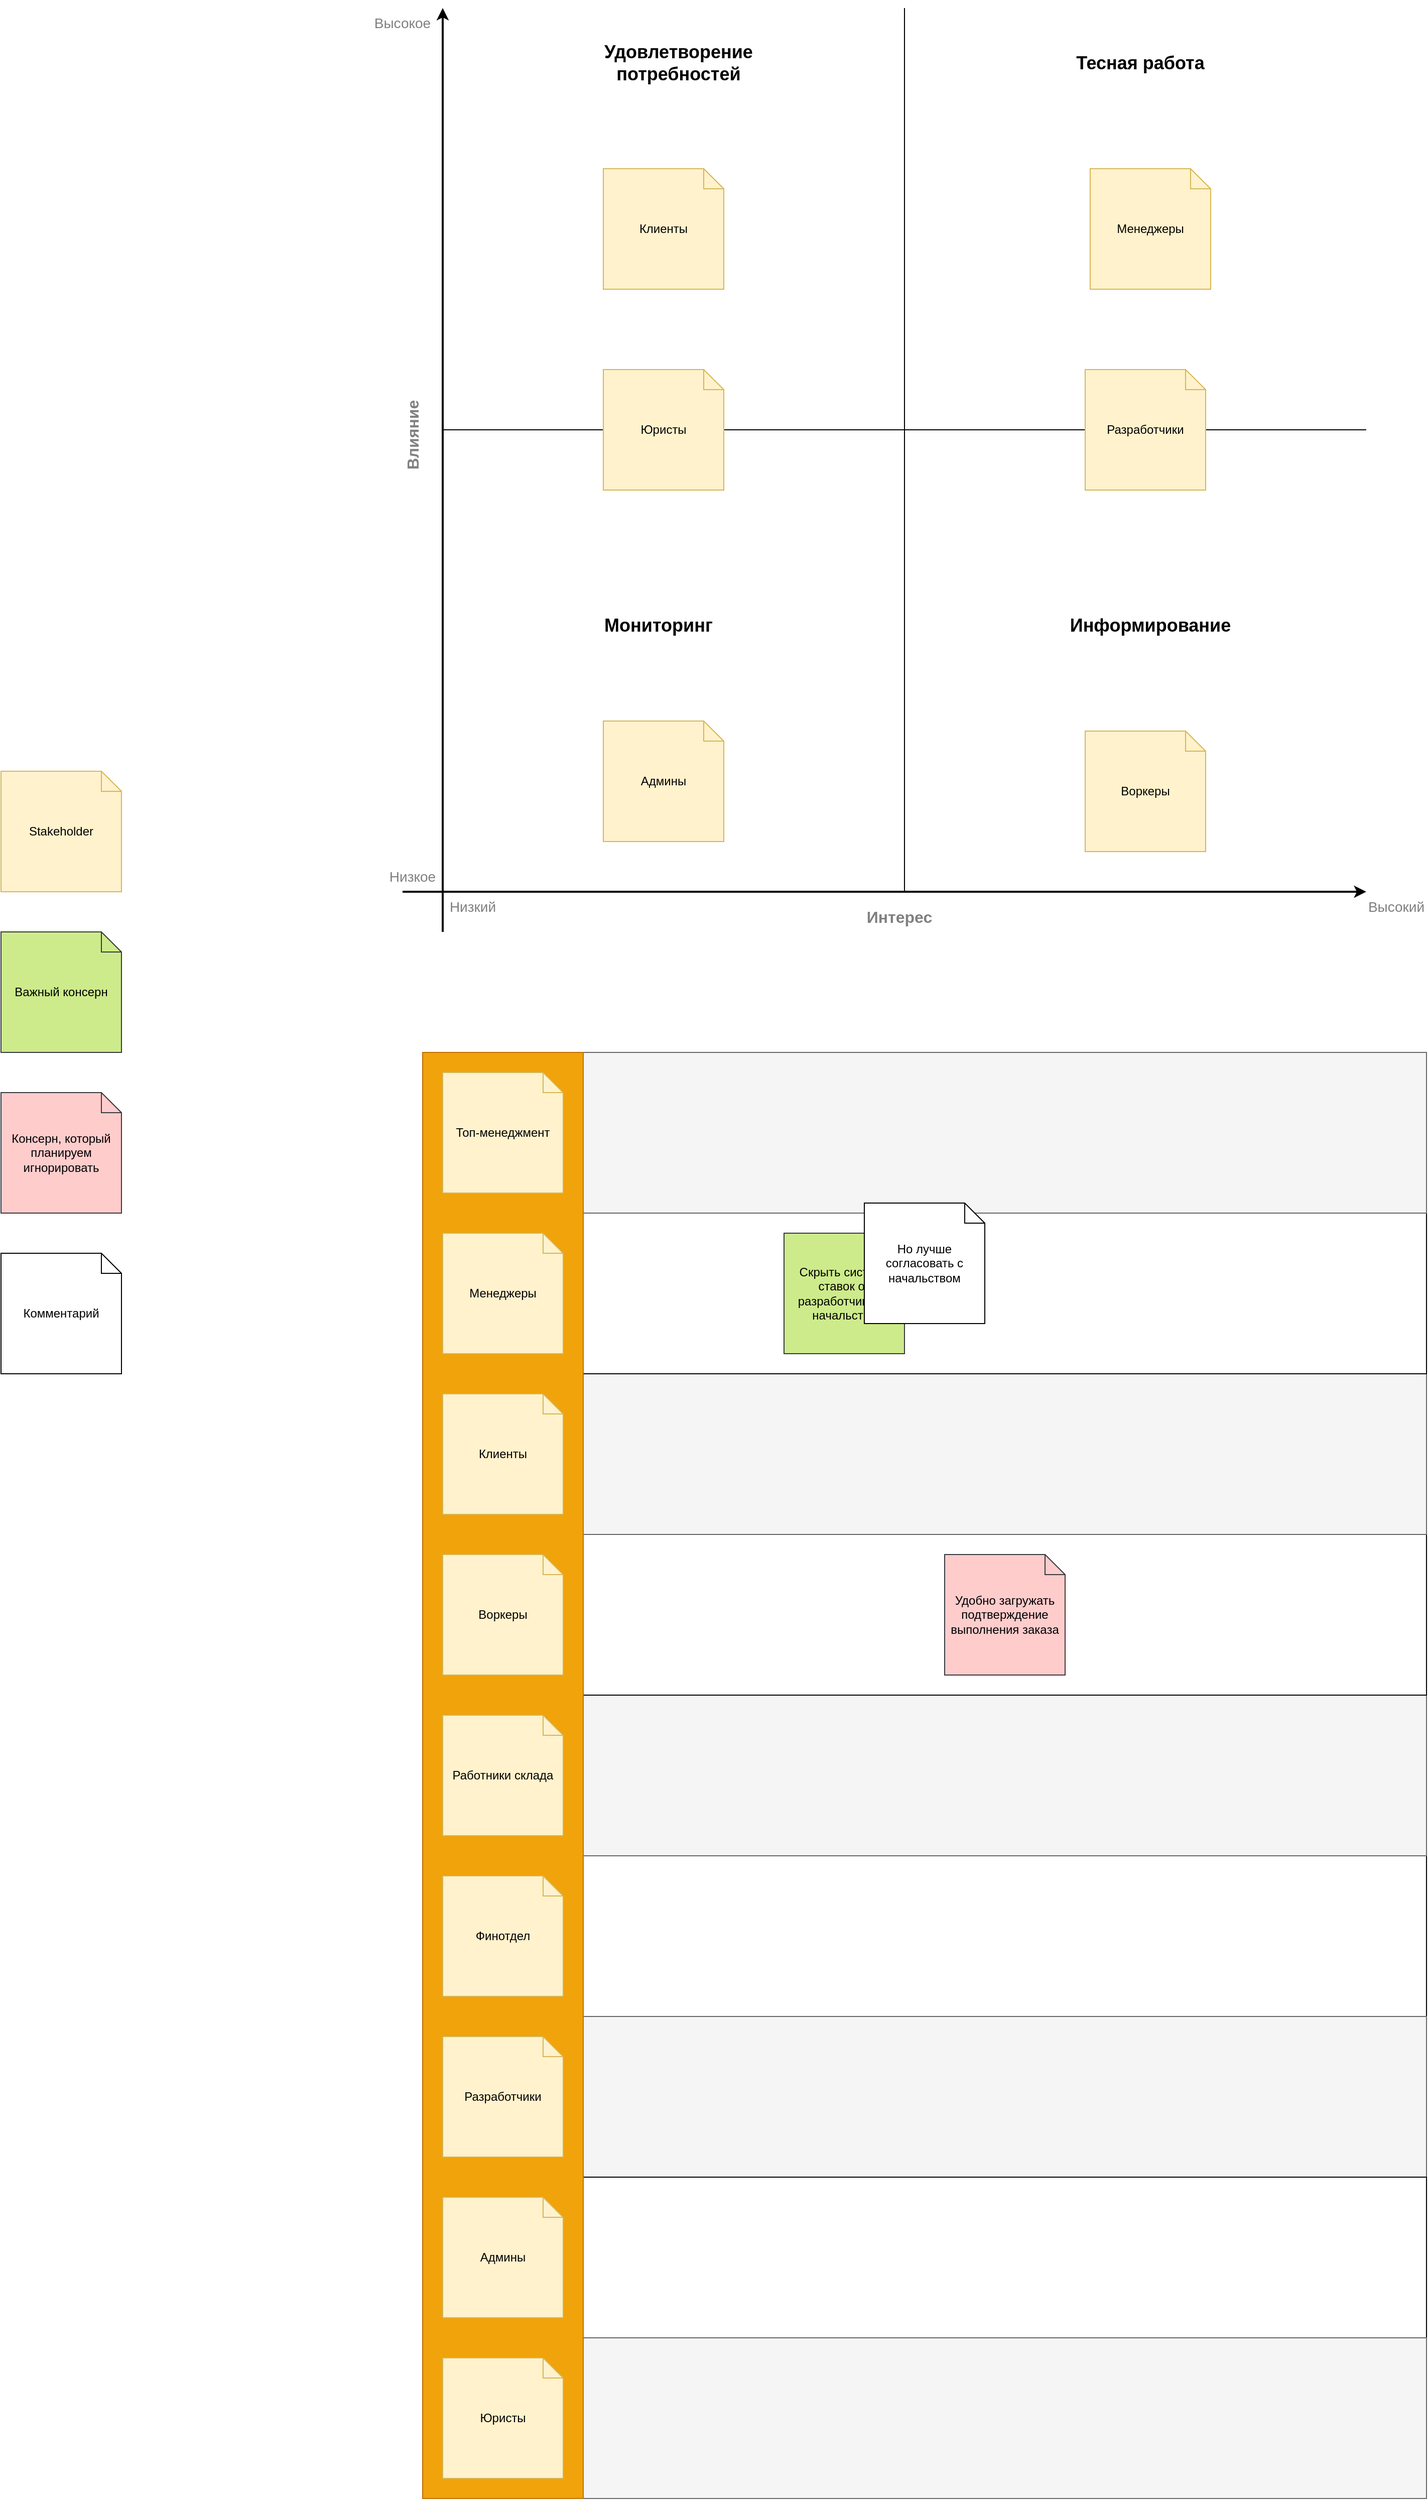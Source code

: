 <mxfile version="21.6.1" type="device">
  <diagram name="Страница 1" id="Hv0gqEWnPK5AWr8wop3A">
    <mxGraphModel dx="1857" dy="1543" grid="1" gridSize="10" guides="1" tooltips="1" connect="1" arrows="1" fold="1" page="1" pageScale="1" pageWidth="827" pageHeight="1169" math="0" shadow="0">
      <root>
        <mxCell id="0" />
        <mxCell id="1" parent="0" />
        <mxCell id="AfH9RlBbIOPUKOUQJtLM-1" value="" style="rounded=0;whiteSpace=wrap;html=1;fillStyle=auto;" vertex="1" parent="1">
          <mxGeometry x="620" y="1880" width="840" height="160" as="geometry" />
        </mxCell>
        <mxCell id="AfH9RlBbIOPUKOUQJtLM-2" value="" style="rounded=0;whiteSpace=wrap;html=1;fillStyle=auto;fillColor=#f5f5f5;fontColor=#333333;strokeColor=#666666;" vertex="1" parent="1">
          <mxGeometry x="620" y="2040" width="840" height="160" as="geometry" />
        </mxCell>
        <mxCell id="AfH9RlBbIOPUKOUQJtLM-3" value="" style="rounded=0;whiteSpace=wrap;html=1;fillStyle=auto;" vertex="1" parent="1">
          <mxGeometry x="620" y="2200" width="840" height="160" as="geometry" />
        </mxCell>
        <mxCell id="AfH9RlBbIOPUKOUQJtLM-4" value="" style="rounded=0;whiteSpace=wrap;html=1;fillStyle=auto;fillColor=#f5f5f5;fontColor=#333333;strokeColor=#666666;" vertex="1" parent="1">
          <mxGeometry x="620" y="2360" width="840" height="160" as="geometry" />
        </mxCell>
        <mxCell id="AfH9RlBbIOPUKOUQJtLM-5" value="" style="rounded=0;whiteSpace=wrap;html=1;fillStyle=auto;fillColor=#f5f5f5;fontColor=#333333;strokeColor=#666666;" vertex="1" parent="1">
          <mxGeometry x="620" y="1720" width="840" height="160" as="geometry" />
        </mxCell>
        <mxCell id="AfH9RlBbIOPUKOUQJtLM-6" value="" style="rounded=0;whiteSpace=wrap;html=1;fillStyle=auto;" vertex="1" parent="1">
          <mxGeometry x="620" y="1560" width="840" height="160" as="geometry" />
        </mxCell>
        <mxCell id="AfH9RlBbIOPUKOUQJtLM-7" value="" style="rounded=0;whiteSpace=wrap;html=1;fillColor=#f5f5f5;fontColor=#333333;strokeColor=#666666;" vertex="1" parent="1">
          <mxGeometry x="620" y="1400" width="840" height="160" as="geometry" />
        </mxCell>
        <mxCell id="AfH9RlBbIOPUKOUQJtLM-8" value="" style="rounded=0;whiteSpace=wrap;html=1;" vertex="1" parent="1">
          <mxGeometry x="620" y="1240" width="840" height="160" as="geometry" />
        </mxCell>
        <mxCell id="AfH9RlBbIOPUKOUQJtLM-9" value="" style="rounded=0;whiteSpace=wrap;html=1;fillColor=#f5f5f5;fontColor=#333333;strokeColor=#666666;" vertex="1" parent="1">
          <mxGeometry x="620" y="1080" width="840" height="160" as="geometry" />
        </mxCell>
        <mxCell id="AfH9RlBbIOPUKOUQJtLM-10" value="" style="rounded=0;whiteSpace=wrap;html=1;fillColor=#f0a30a;strokeColor=#BD7000;fontColor=#000000;" vertex="1" parent="1">
          <mxGeometry x="460" y="1080" width="160" height="1440" as="geometry" />
        </mxCell>
        <mxCell id="AfH9RlBbIOPUKOUQJtLM-11" value="Stakeholder" style="shape=note;size=20;whiteSpace=wrap;html=1;fillColor=#fff2cc;strokeColor=#d6b656;" vertex="1" parent="1">
          <mxGeometry x="40" y="800" width="120" height="120" as="geometry" />
        </mxCell>
        <mxCell id="AfH9RlBbIOPUKOUQJtLM-12" value="Топ-менеджмент" style="shape=note;size=20;whiteSpace=wrap;html=1;fillColor=#fff2cc;strokeColor=#d6b656;" vertex="1" parent="1">
          <mxGeometry x="480" y="1100" width="120" height="120" as="geometry" />
        </mxCell>
        <mxCell id="AfH9RlBbIOPUKOUQJtLM-13" value="Менеджеры" style="shape=note;size=20;whiteSpace=wrap;html=1;fillColor=#fff2cc;strokeColor=#d6b656;" vertex="1" parent="1">
          <mxGeometry x="480" y="1260" width="120" height="120" as="geometry" />
        </mxCell>
        <mxCell id="AfH9RlBbIOPUKOUQJtLM-14" value="Финотдел" style="shape=note;size=20;whiteSpace=wrap;html=1;fillColor=#fff2cc;strokeColor=#d6b656;" vertex="1" parent="1">
          <mxGeometry x="480" y="1900" width="120" height="120" as="geometry" />
        </mxCell>
        <mxCell id="AfH9RlBbIOPUKOUQJtLM-15" value="Разработчики" style="shape=note;size=20;whiteSpace=wrap;html=1;fillColor=#fff2cc;strokeColor=#d6b656;" vertex="1" parent="1">
          <mxGeometry x="480" y="2060" width="120" height="120" as="geometry" />
        </mxCell>
        <mxCell id="AfH9RlBbIOPUKOUQJtLM-16" value="Админы" style="shape=note;size=20;whiteSpace=wrap;html=1;fillColor=#fff2cc;strokeColor=#d6b656;" vertex="1" parent="1">
          <mxGeometry x="480" y="2220" width="120" height="120" as="geometry" />
        </mxCell>
        <mxCell id="AfH9RlBbIOPUKOUQJtLM-17" value="Юристы" style="shape=note;size=20;whiteSpace=wrap;html=1;fillColor=#fff2cc;strokeColor=#d6b656;" vertex="1" parent="1">
          <mxGeometry x="480" y="2380" width="120" height="120" as="geometry" />
        </mxCell>
        <mxCell id="AfH9RlBbIOPUKOUQJtLM-18" value="Клиенты" style="shape=note;size=20;whiteSpace=wrap;html=1;fillColor=#fff2cc;strokeColor=#d6b656;" vertex="1" parent="1">
          <mxGeometry x="480" y="1420" width="120" height="120" as="geometry" />
        </mxCell>
        <mxCell id="AfH9RlBbIOPUKOUQJtLM-19" value="Работники склада" style="shape=note;size=20;whiteSpace=wrap;html=1;fillColor=#fff2cc;strokeColor=#d6b656;" vertex="1" parent="1">
          <mxGeometry x="480" y="1740" width="120" height="120" as="geometry" />
        </mxCell>
        <mxCell id="AfH9RlBbIOPUKOUQJtLM-20" value="Воркеры" style="shape=note;size=20;whiteSpace=wrap;html=1;fillColor=#fff2cc;strokeColor=#d6b656;" vertex="1" parent="1">
          <mxGeometry x="480" y="1580" width="120" height="120" as="geometry" />
        </mxCell>
        <mxCell id="AfH9RlBbIOPUKOUQJtLM-21" value="Важный консерн" style="shape=note;size=20;whiteSpace=wrap;html=1;fillColor=#cdeb8b;strokeColor=#36393d;" vertex="1" parent="1">
          <mxGeometry x="40" y="960" width="120" height="120" as="geometry" />
        </mxCell>
        <mxCell id="AfH9RlBbIOPUKOUQJtLM-22" value="Консерн, который планируем игнорировать" style="shape=note;size=20;whiteSpace=wrap;html=1;fillColor=#ffcccc;strokeColor=#36393d;" vertex="1" parent="1">
          <mxGeometry x="40" y="1120" width="120" height="120" as="geometry" />
        </mxCell>
        <mxCell id="AfH9RlBbIOPUKOUQJtLM-29" value="Скрыть систему ставок от разработчиков и начальства" style="shape=note;size=20;whiteSpace=wrap;html=1;fillColor=#CDEB8B;strokeColor=#36393d;" vertex="1" parent="1">
          <mxGeometry x="820" y="1260" width="120" height="120" as="geometry" />
        </mxCell>
        <mxCell id="AfH9RlBbIOPUKOUQJtLM-30" value="Но лучше согласовать с начальством" style="shape=note;size=20;whiteSpace=wrap;html=1;" vertex="1" parent="1">
          <mxGeometry x="900" y="1230" width="120" height="120" as="geometry" />
        </mxCell>
        <mxCell id="AfH9RlBbIOPUKOUQJtLM-44" value="Удобно загружать подтверждение выполнения заказа" style="shape=note;size=20;whiteSpace=wrap;html=1;fillColor=#ffcccc;strokeColor=#36393d;" vertex="1" parent="1">
          <mxGeometry x="980" y="1580" width="120" height="120" as="geometry" />
        </mxCell>
        <mxCell id="AfH9RlBbIOPUKOUQJtLM-47" value="" style="endArrow=classic;html=1;rounded=0;strokeWidth=2;movable=1;resizable=1;rotatable=1;deletable=1;editable=1;locked=0;connectable=1;" edge="1" parent="1">
          <mxGeometry width="50" height="50" relative="1" as="geometry">
            <mxPoint x="480" y="960" as="sourcePoint" />
            <mxPoint x="480" y="40" as="targetPoint" />
          </mxGeometry>
        </mxCell>
        <mxCell id="AfH9RlBbIOPUKOUQJtLM-48" value="" style="endArrow=classic;html=1;rounded=0;strokeWidth=2;movable=1;resizable=1;rotatable=1;deletable=1;editable=1;locked=0;connectable=1;" edge="1" parent="1">
          <mxGeometry width="50" height="50" relative="1" as="geometry">
            <mxPoint x="440" y="920" as="sourcePoint" />
            <mxPoint x="1400" y="920" as="targetPoint" />
          </mxGeometry>
        </mxCell>
        <mxCell id="AfH9RlBbIOPUKOUQJtLM-49" value="" style="endArrow=none;html=1;rounded=0;movable=1;resizable=1;rotatable=1;deletable=1;editable=1;locked=0;connectable=1;" edge="1" parent="1">
          <mxGeometry width="50" height="50" relative="1" as="geometry">
            <mxPoint x="940" y="920" as="sourcePoint" />
            <mxPoint x="940" y="40" as="targetPoint" />
          </mxGeometry>
        </mxCell>
        <mxCell id="AfH9RlBbIOPUKOUQJtLM-50" value="" style="endArrow=none;html=1;rounded=0;movable=1;resizable=1;rotatable=1;deletable=1;editable=1;locked=0;connectable=1;" edge="1" parent="1">
          <mxGeometry width="50" height="50" relative="1" as="geometry">
            <mxPoint x="480" y="460" as="sourcePoint" />
            <mxPoint x="1400" y="460" as="targetPoint" />
          </mxGeometry>
        </mxCell>
        <mxCell id="AfH9RlBbIOPUKOUQJtLM-51" value="Высокий" style="text;html=1;strokeColor=none;fillColor=none;align=center;verticalAlign=middle;whiteSpace=wrap;rounded=0;fontSize=14;fontColor=#808080;movable=1;resizable=1;rotatable=1;deletable=1;editable=1;locked=0;connectable=1;" vertex="1" parent="1">
          <mxGeometry x="1400" y="920" width="60" height="30" as="geometry" />
        </mxCell>
        <mxCell id="AfH9RlBbIOPUKOUQJtLM-52" value="Высокое" style="text;html=1;strokeColor=none;fillColor=none;align=center;verticalAlign=middle;whiteSpace=wrap;rounded=0;fontSize=14;fontColor=#808080;movable=1;resizable=1;rotatable=1;deletable=1;editable=1;locked=0;connectable=1;" vertex="1" parent="1">
          <mxGeometry x="410" y="40" width="60" height="30" as="geometry" />
        </mxCell>
        <mxCell id="AfH9RlBbIOPUKOUQJtLM-53" value="Низкое" style="text;html=1;strokeColor=none;fillColor=none;align=center;verticalAlign=middle;whiteSpace=wrap;rounded=0;fontSize=14;fontColor=#808080;movable=1;resizable=1;rotatable=1;deletable=1;editable=1;locked=0;connectable=1;" vertex="1" parent="1">
          <mxGeometry x="420" y="890" width="60" height="30" as="geometry" />
        </mxCell>
        <mxCell id="AfH9RlBbIOPUKOUQJtLM-54" value="Низкий" style="text;html=1;strokeColor=none;fillColor=none;align=center;verticalAlign=middle;whiteSpace=wrap;rounded=0;fontSize=14;fontColor=#808080;movable=1;resizable=1;rotatable=1;deletable=1;editable=1;locked=0;connectable=1;" vertex="1" parent="1">
          <mxGeometry x="480" y="920" width="60" height="30" as="geometry" />
        </mxCell>
        <mxCell id="AfH9RlBbIOPUKOUQJtLM-55" value="Влияние" style="text;html=1;strokeColor=none;fillColor=none;align=center;verticalAlign=middle;whiteSpace=wrap;rounded=0;strokeWidth=1;fontStyle=1;fontSize=16;fontColor=#808080;rotation=-90;movable=1;resizable=1;rotatable=1;deletable=1;editable=1;locked=0;connectable=1;" vertex="1" parent="1">
          <mxGeometry x="375" y="450" width="150" height="30" as="geometry" />
        </mxCell>
        <mxCell id="AfH9RlBbIOPUKOUQJtLM-56" value="Интерес" style="text;html=1;strokeColor=none;fillColor=none;align=center;verticalAlign=middle;whiteSpace=wrap;rounded=0;strokeWidth=1;fontStyle=1;fontSize=16;fontColor=#808080;rotation=0;movable=1;resizable=1;rotatable=1;deletable=1;editable=1;locked=0;connectable=1;" vertex="1" parent="1">
          <mxGeometry x="860" y="930" width="150" height="30" as="geometry" />
        </mxCell>
        <mxCell id="AfH9RlBbIOPUKOUQJtLM-57" value="Мониторинг" style="text;html=1;strokeColor=none;fillColor=none;align=center;verticalAlign=middle;whiteSpace=wrap;rounded=0;fontSize=18;fontStyle=1;movable=1;resizable=1;rotatable=1;deletable=1;editable=1;locked=0;connectable=1;" vertex="1" parent="1">
          <mxGeometry x="625" y="640" width="140" height="30" as="geometry" />
        </mxCell>
        <mxCell id="AfH9RlBbIOPUKOUQJtLM-58" value="Информирование" style="text;html=1;strokeColor=none;fillColor=none;align=center;verticalAlign=middle;whiteSpace=wrap;rounded=0;fontSize=18;fontStyle=1;movable=1;resizable=1;rotatable=1;deletable=1;editable=1;locked=0;connectable=1;" vertex="1" parent="1">
          <mxGeometry x="1095" y="640" width="180" height="30" as="geometry" />
        </mxCell>
        <mxCell id="AfH9RlBbIOPUKOUQJtLM-59" value="Тесная работа" style="text;html=1;strokeColor=none;fillColor=none;align=center;verticalAlign=middle;whiteSpace=wrap;rounded=0;fontSize=18;fontStyle=1;movable=1;resizable=1;rotatable=1;deletable=1;editable=1;locked=0;connectable=1;" vertex="1" parent="1">
          <mxGeometry x="1085" y="80" width="180" height="30" as="geometry" />
        </mxCell>
        <mxCell id="AfH9RlBbIOPUKOUQJtLM-60" value="Удовлетворение потребностей" style="text;html=1;strokeColor=none;fillColor=none;align=center;verticalAlign=middle;whiteSpace=wrap;rounded=0;fontSize=18;fontStyle=1;movable=1;resizable=1;rotatable=1;deletable=1;editable=1;locked=0;connectable=1;" vertex="1" parent="1">
          <mxGeometry x="625" y="80" width="180" height="30" as="geometry" />
        </mxCell>
        <mxCell id="AfH9RlBbIOPUKOUQJtLM-62" value="Менеджеры" style="shape=note;size=20;whiteSpace=wrap;html=1;fillColor=#fff2cc;strokeColor=#d6b656;movable=1;resizable=1;rotatable=1;deletable=1;editable=1;locked=0;connectable=1;" vertex="1" parent="1">
          <mxGeometry x="1125" y="200" width="120" height="120" as="geometry" />
        </mxCell>
        <mxCell id="AfH9RlBbIOPUKOUQJtLM-64" value="Разработчики" style="shape=note;size=20;whiteSpace=wrap;html=1;fillColor=#fff2cc;strokeColor=#d6b656;movable=1;resizable=1;rotatable=1;deletable=1;editable=1;locked=0;connectable=1;" vertex="1" parent="1">
          <mxGeometry x="1120" y="400" width="120" height="120" as="geometry" />
        </mxCell>
        <mxCell id="AfH9RlBbIOPUKOUQJtLM-65" value="Админы" style="shape=note;size=20;whiteSpace=wrap;html=1;fillColor=#fff2cc;strokeColor=#d6b656;movable=1;resizable=1;rotatable=1;deletable=1;editable=1;locked=0;connectable=1;" vertex="1" parent="1">
          <mxGeometry x="640" y="750" width="120" height="120" as="geometry" />
        </mxCell>
        <mxCell id="AfH9RlBbIOPUKOUQJtLM-66" value="Юристы" style="shape=note;size=20;whiteSpace=wrap;html=1;fillColor=#fff2cc;strokeColor=#d6b656;movable=1;resizable=1;rotatable=1;deletable=1;editable=1;locked=0;connectable=1;" vertex="1" parent="1">
          <mxGeometry x="640" y="400" width="120" height="120" as="geometry" />
        </mxCell>
        <mxCell id="AfH9RlBbIOPUKOUQJtLM-67" value="Клиенты" style="shape=note;size=20;whiteSpace=wrap;html=1;fillColor=#fff2cc;strokeColor=#d6b656;movable=1;resizable=1;rotatable=1;deletable=1;editable=1;locked=0;connectable=1;" vertex="1" parent="1">
          <mxGeometry x="640" y="200" width="120" height="120" as="geometry" />
        </mxCell>
        <mxCell id="AfH9RlBbIOPUKOUQJtLM-69" value="Воркеры" style="shape=note;size=20;whiteSpace=wrap;html=1;fillColor=#fff2cc;strokeColor=#d6b656;movable=1;resizable=1;rotatable=1;deletable=1;editable=1;locked=0;connectable=1;" vertex="1" parent="1">
          <mxGeometry x="1120" y="760" width="120" height="120" as="geometry" />
        </mxCell>
        <mxCell id="AfH9RlBbIOPUKOUQJtLM-70" value="Комментарий" style="shape=note;size=20;whiteSpace=wrap;html=1;" vertex="1" parent="1">
          <mxGeometry x="40" y="1280" width="120" height="120" as="geometry" />
        </mxCell>
      </root>
    </mxGraphModel>
  </diagram>
</mxfile>

